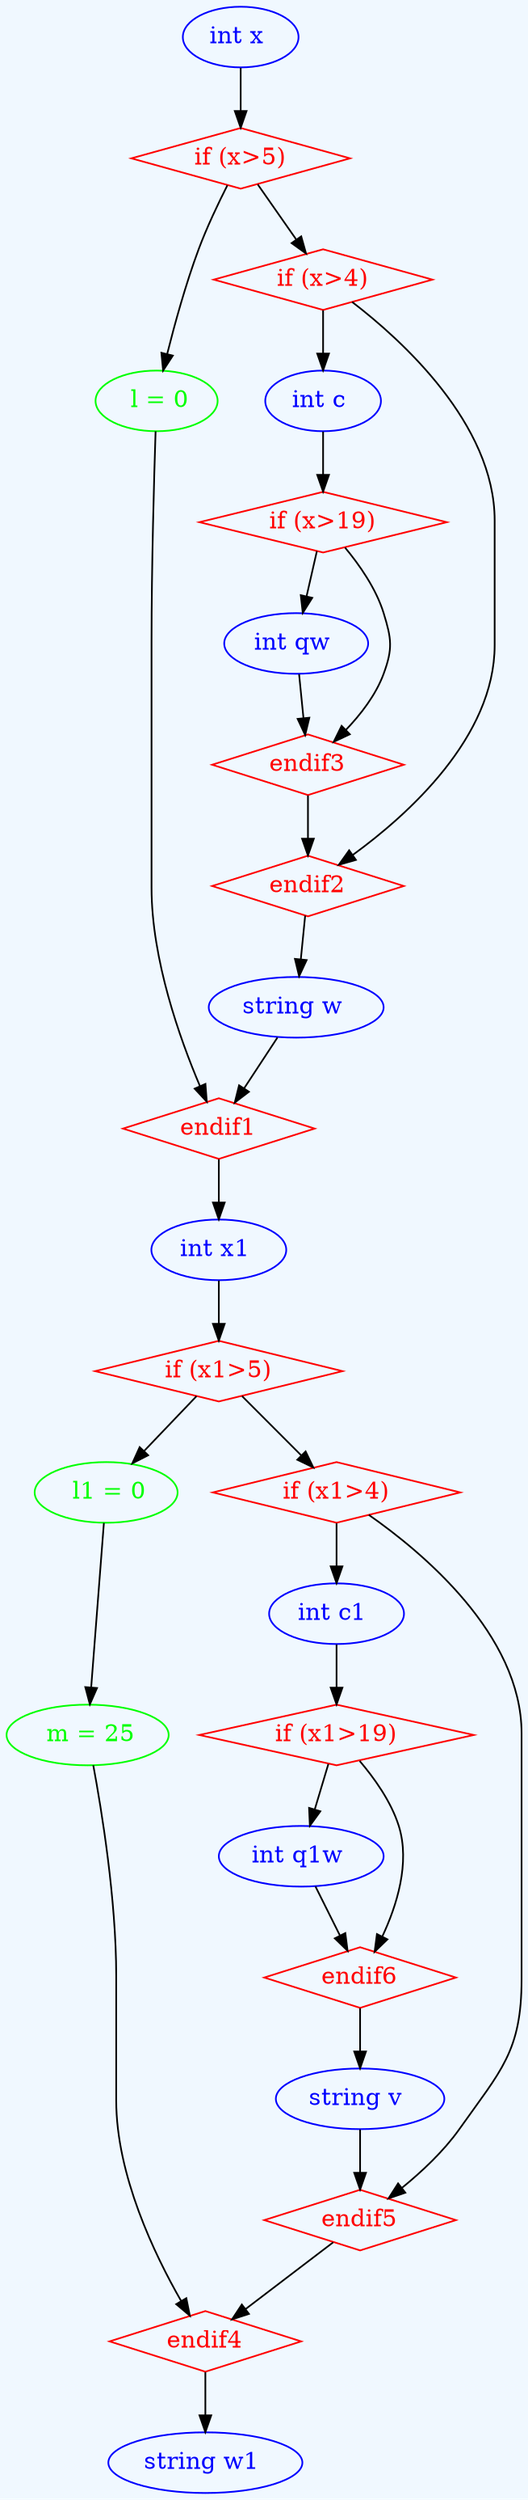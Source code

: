 digraph grammar {
	graph [bgcolor=aliceblue rankdir=TB]
	"int x " [color=blue fontcolor=blue]
	"if (x>5)" [color=red fontcolor=red shape=diamond]
	"int x " -> "if (x>5)"
	" l = 0" [color=green fontcolor=green]
	"if (x>5)" -> " l = 0"
	endif1 [color=red fontcolor=red shape=diamond]
	" l = 0" -> endif1
	"if (x>4)" [color=red fontcolor=red shape=diamond]
	"if (x>5)" -> "if (x>4)"
	"int c " [color=blue fontcolor=blue]
	"if (x>4)" -> "int c "
	"if (x>19)" [color=red fontcolor=red shape=diamond]
	"int c " -> "if (x>19)"
	"int qw " [color=blue fontcolor=blue]
	"if (x>19)" -> "int qw "
	endif3 [color=red fontcolor=red shape=diamond]
	"int qw " -> endif3
	"if (x>19)" -> endif3
	endif2 [color=red fontcolor=red shape=diamond]
	endif3 -> endif2
	"if (x>4)" -> endif2
	"string w " [color=blue fontcolor=blue]
	endif2 -> "string w "
	endif1 [color=red fontcolor=red shape=diamond]
	"string w " -> endif1
	"int x1 " [color=blue fontcolor=blue]
	endif1 -> "int x1 "
	"if (x1>5)" [color=red fontcolor=red shape=diamond]
	"int x1 " -> "if (x1>5)"
	" l1 = 0" [color=green fontcolor=green]
	"if (x1>5)" -> " l1 = 0"
	" m = 25" [color=green fontcolor=green]
	" l1 = 0" -> " m = 25"
	endif4 [color=red fontcolor=red shape=diamond]
	" m = 25" -> endif4
	"if (x1>4)" [color=red fontcolor=red shape=diamond]
	"if (x1>5)" -> "if (x1>4)"
	"int c1 " [color=blue fontcolor=blue]
	"if (x1>4)" -> "int c1 "
	"if (x1>19)" [color=red fontcolor=red shape=diamond]
	"int c1 " -> "if (x1>19)"
	"int q1w " [color=blue fontcolor=blue]
	"if (x1>19)" -> "int q1w "
	endif6 [color=red fontcolor=red shape=diamond]
	"int q1w " -> endif6
	"if (x1>19)" -> endif6
	"string v " [color=blue fontcolor=blue]
	endif6 -> "string v "
	endif5 [color=red fontcolor=red shape=diamond]
	"string v " -> endif5
	"if (x1>4)" -> endif5
	endif4 [color=red fontcolor=red shape=diamond]
	endif5 -> endif4
	"string w1 " [color=blue fontcolor=blue]
	endif4 -> "string w1 "
}

